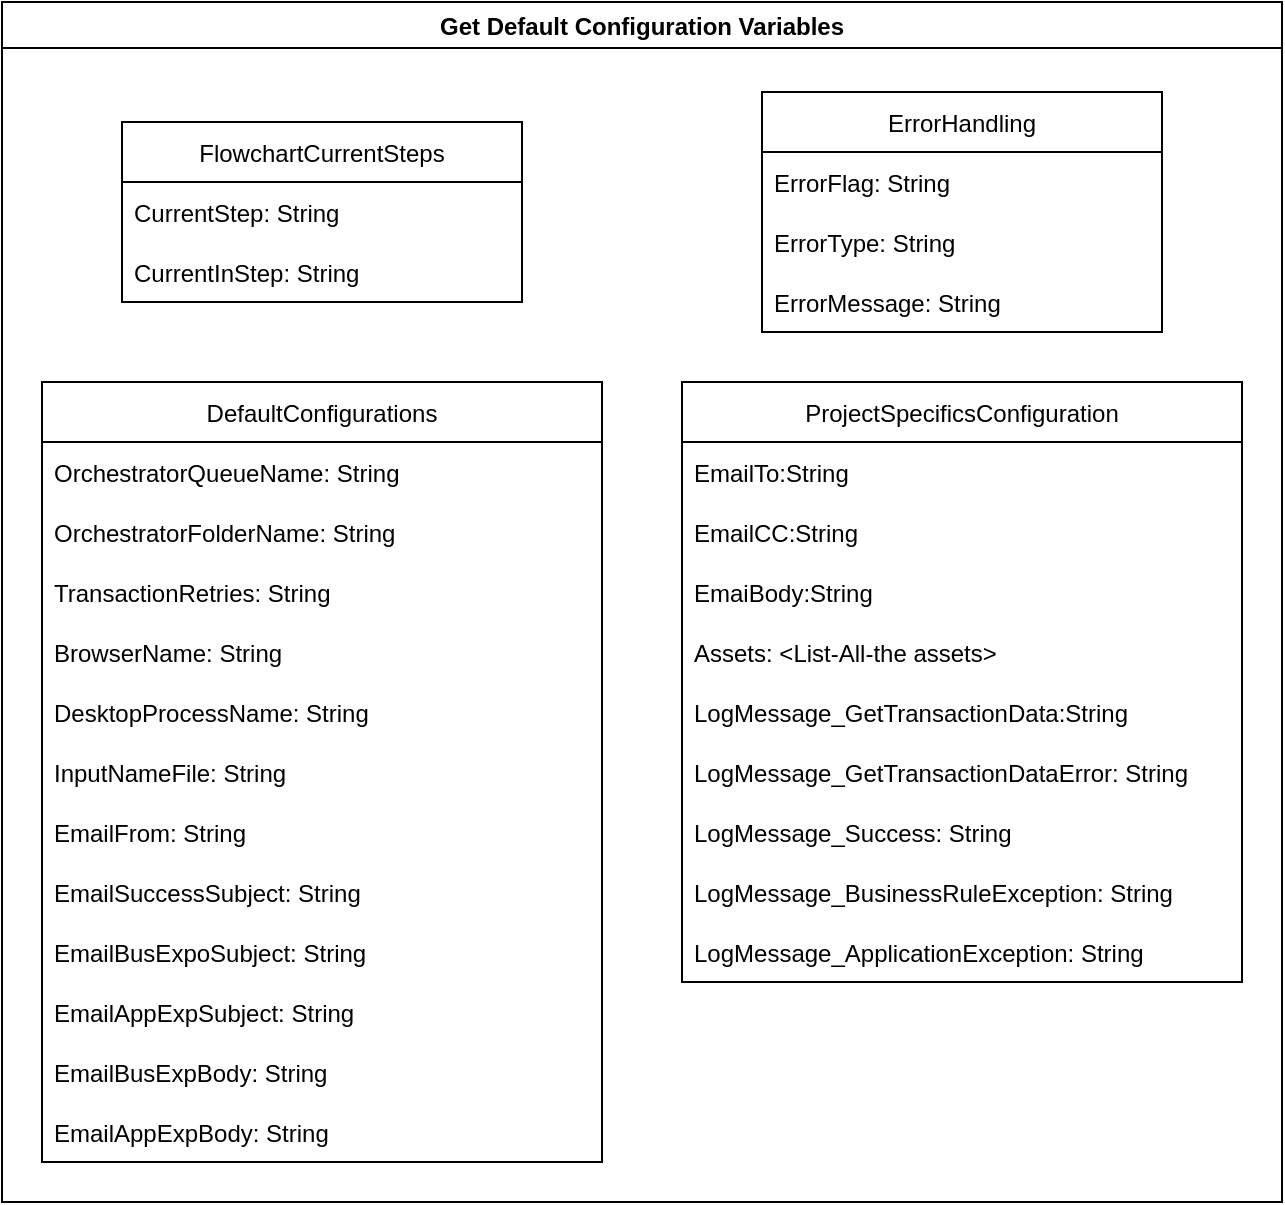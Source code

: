<mxfile version="15.6.8" type="device"><diagram id="OAMdvdhABcBRZHmdIIj_" name="Page-1"><mxGraphModel dx="1146" dy="526" grid="1" gridSize="10" guides="1" tooltips="1" connect="1" arrows="1" fold="1" page="1" pageScale="1" pageWidth="850" pageHeight="1100" math="0" shadow="0"><root><mxCell id="0"/><mxCell id="1" parent="0"/><mxCell id="MiHl6Z8xN7szTUGtaQP_-1" value="Get Default Configuration Variables" style="swimlane;" parent="1" vertex="1"><mxGeometry x="60" y="40" width="640" height="600" as="geometry"/></mxCell><mxCell id="MiHl6Z8xN7szTUGtaQP_-2" value="FlowchartCurrentSteps" style="swimlane;fontStyle=0;childLayout=stackLayout;horizontal=1;startSize=30;horizontalStack=0;resizeParent=1;resizeParentMax=0;resizeLast=0;collapsible=1;marginBottom=0;" parent="MiHl6Z8xN7szTUGtaQP_-1" vertex="1"><mxGeometry x="60" y="60" width="200" height="90" as="geometry"/></mxCell><mxCell id="MiHl6Z8xN7szTUGtaQP_-3" value="CurrentStep: String" style="text;strokeColor=none;fillColor=none;align=left;verticalAlign=middle;spacingLeft=4;spacingRight=4;overflow=hidden;points=[[0,0.5],[1,0.5]];portConstraint=eastwest;rotatable=0;" parent="MiHl6Z8xN7szTUGtaQP_-2" vertex="1"><mxGeometry y="30" width="200" height="30" as="geometry"/></mxCell><mxCell id="MiHl6Z8xN7szTUGtaQP_-4" value="CurrentInStep: String" style="text;strokeColor=none;fillColor=none;align=left;verticalAlign=middle;spacingLeft=4;spacingRight=4;overflow=hidden;points=[[0,0.5],[1,0.5]];portConstraint=eastwest;rotatable=0;" parent="MiHl6Z8xN7szTUGtaQP_-2" vertex="1"><mxGeometry y="60" width="200" height="30" as="geometry"/></mxCell><mxCell id="MiHl6Z8xN7szTUGtaQP_-6" value="ErrorHandling" style="swimlane;fontStyle=0;childLayout=stackLayout;horizontal=1;startSize=30;horizontalStack=0;resizeParent=1;resizeParentMax=0;resizeLast=0;collapsible=1;marginBottom=0;" parent="MiHl6Z8xN7szTUGtaQP_-1" vertex="1"><mxGeometry x="380" y="45" width="200" height="120" as="geometry"/></mxCell><mxCell id="MiHl6Z8xN7szTUGtaQP_-7" value="ErrorFlag: String" style="text;strokeColor=none;fillColor=none;align=left;verticalAlign=middle;spacingLeft=4;spacingRight=4;overflow=hidden;points=[[0,0.5],[1,0.5]];portConstraint=eastwest;rotatable=0;" parent="MiHl6Z8xN7szTUGtaQP_-6" vertex="1"><mxGeometry y="30" width="200" height="30" as="geometry"/></mxCell><mxCell id="MiHl6Z8xN7szTUGtaQP_-8" value="ErrorType: String" style="text;strokeColor=none;fillColor=none;align=left;verticalAlign=middle;spacingLeft=4;spacingRight=4;overflow=hidden;points=[[0,0.5],[1,0.5]];portConstraint=eastwest;rotatable=0;" parent="MiHl6Z8xN7szTUGtaQP_-6" vertex="1"><mxGeometry y="60" width="200" height="30" as="geometry"/></mxCell><mxCell id="MiHl6Z8xN7szTUGtaQP_-9" value="ErrorMessage: String" style="text;strokeColor=none;fillColor=none;align=left;verticalAlign=middle;spacingLeft=4;spacingRight=4;overflow=hidden;points=[[0,0.5],[1,0.5]];portConstraint=eastwest;rotatable=0;" parent="MiHl6Z8xN7szTUGtaQP_-6" vertex="1"><mxGeometry y="90" width="200" height="30" as="geometry"/></mxCell><mxCell id="MiHl6Z8xN7szTUGtaQP_-10" value="DefaultConfigurations" style="swimlane;fontStyle=0;childLayout=stackLayout;horizontal=1;startSize=30;horizontalStack=0;resizeParent=1;resizeParentMax=0;resizeLast=0;collapsible=1;marginBottom=0;" parent="MiHl6Z8xN7szTUGtaQP_-1" vertex="1"><mxGeometry x="20" y="190" width="280" height="390" as="geometry"/></mxCell><mxCell id="MiHl6Z8xN7szTUGtaQP_-17" value="OrchestratorQueueName: String" style="text;strokeColor=none;fillColor=none;align=left;verticalAlign=middle;spacingLeft=4;spacingRight=4;overflow=hidden;points=[[0,0.5],[1,0.5]];portConstraint=eastwest;rotatable=0;" parent="MiHl6Z8xN7szTUGtaQP_-10" vertex="1"><mxGeometry y="30" width="280" height="30" as="geometry"/></mxCell><mxCell id="MiHl6Z8xN7szTUGtaQP_-18" value="OrchestratorFolderName: String" style="text;strokeColor=none;fillColor=none;align=left;verticalAlign=middle;spacingLeft=4;spacingRight=4;overflow=hidden;points=[[0,0.5],[1,0.5]];portConstraint=eastwest;rotatable=0;" parent="MiHl6Z8xN7szTUGtaQP_-10" vertex="1"><mxGeometry y="60" width="280" height="30" as="geometry"/></mxCell><mxCell id="MiHl6Z8xN7szTUGtaQP_-19" value="TransactionRetries: String" style="text;strokeColor=none;fillColor=none;align=left;verticalAlign=middle;spacingLeft=4;spacingRight=4;overflow=hidden;points=[[0,0.5],[1,0.5]];portConstraint=eastwest;rotatable=0;" parent="MiHl6Z8xN7szTUGtaQP_-10" vertex="1"><mxGeometry y="90" width="280" height="30" as="geometry"/></mxCell><mxCell id="AcD-QZMsnm4K49KfGEhT-11" value="BrowserName: String" style="text;strokeColor=none;fillColor=none;align=left;verticalAlign=middle;spacingLeft=4;spacingRight=4;overflow=hidden;points=[[0,0.5],[1,0.5]];portConstraint=eastwest;rotatable=0;" vertex="1" parent="MiHl6Z8xN7szTUGtaQP_-10"><mxGeometry y="120" width="280" height="30" as="geometry"/></mxCell><mxCell id="AcD-QZMsnm4K49KfGEhT-10" value="DesktopProcessName: String" style="text;strokeColor=none;fillColor=none;align=left;verticalAlign=middle;spacingLeft=4;spacingRight=4;overflow=hidden;points=[[0,0.5],[1,0.5]];portConstraint=eastwest;rotatable=0;" vertex="1" parent="MiHl6Z8xN7szTUGtaQP_-10"><mxGeometry y="150" width="280" height="30" as="geometry"/></mxCell><mxCell id="MiHl6Z8xN7szTUGtaQP_-16" value="InputNameFile: String " style="text;strokeColor=none;fillColor=none;align=left;verticalAlign=middle;spacingLeft=4;spacingRight=4;overflow=hidden;points=[[0,0.5],[1,0.5]];portConstraint=eastwest;rotatable=0;" parent="MiHl6Z8xN7szTUGtaQP_-10" vertex="1"><mxGeometry y="180" width="280" height="30" as="geometry"/></mxCell><mxCell id="MiHl6Z8xN7szTUGtaQP_-11" value="EmailFrom: String" style="text;strokeColor=none;fillColor=none;align=left;verticalAlign=middle;spacingLeft=4;spacingRight=4;overflow=hidden;points=[[0,0.5],[1,0.5]];portConstraint=eastwest;rotatable=0;" parent="MiHl6Z8xN7szTUGtaQP_-10" vertex="1"><mxGeometry y="210" width="280" height="30" as="geometry"/></mxCell><mxCell id="MiHl6Z8xN7szTUGtaQP_-12" value="EmailSuccessSubject: String" style="text;strokeColor=none;fillColor=none;align=left;verticalAlign=middle;spacingLeft=4;spacingRight=4;overflow=hidden;points=[[0,0.5],[1,0.5]];portConstraint=eastwest;rotatable=0;" parent="MiHl6Z8xN7szTUGtaQP_-10" vertex="1"><mxGeometry y="240" width="280" height="30" as="geometry"/></mxCell><mxCell id="MiHl6Z8xN7szTUGtaQP_-15" value="EmailBusExpoSubject: String" style="text;strokeColor=none;fillColor=none;align=left;verticalAlign=middle;spacingLeft=4;spacingRight=4;overflow=hidden;points=[[0,0.5],[1,0.5]];portConstraint=eastwest;rotatable=0;" parent="MiHl6Z8xN7szTUGtaQP_-10" vertex="1"><mxGeometry y="270" width="280" height="30" as="geometry"/></mxCell><mxCell id="MiHl6Z8xN7szTUGtaQP_-13" value="EmailAppExpSubject: String" style="text;strokeColor=none;fillColor=none;align=left;verticalAlign=middle;spacingLeft=4;spacingRight=4;overflow=hidden;points=[[0,0.5],[1,0.5]];portConstraint=eastwest;rotatable=0;" parent="MiHl6Z8xN7szTUGtaQP_-10" vertex="1"><mxGeometry y="300" width="280" height="30" as="geometry"/></mxCell><mxCell id="AcD-QZMsnm4K49KfGEhT-1" value="EmailBusExpBody: String" style="text;strokeColor=none;fillColor=none;align=left;verticalAlign=middle;spacingLeft=4;spacingRight=4;overflow=hidden;points=[[0,0.5],[1,0.5]];portConstraint=eastwest;rotatable=0;" vertex="1" parent="MiHl6Z8xN7szTUGtaQP_-10"><mxGeometry y="330" width="280" height="30" as="geometry"/></mxCell><mxCell id="AcD-QZMsnm4K49KfGEhT-2" value="EmailAppExpBody: String" style="text;strokeColor=none;fillColor=none;align=left;verticalAlign=middle;spacingLeft=4;spacingRight=4;overflow=hidden;points=[[0,0.5],[1,0.5]];portConstraint=eastwest;rotatable=0;" vertex="1" parent="MiHl6Z8xN7szTUGtaQP_-10"><mxGeometry y="360" width="280" height="30" as="geometry"/></mxCell><mxCell id="AcD-QZMsnm4K49KfGEhT-4" value="ProjectSpecificsConfiguration" style="swimlane;fontStyle=0;childLayout=stackLayout;horizontal=1;startSize=30;horizontalStack=0;resizeParent=1;resizeParentMax=0;resizeLast=0;collapsible=1;marginBottom=0;" vertex="1" parent="MiHl6Z8xN7szTUGtaQP_-1"><mxGeometry x="340" y="190" width="280" height="300" as="geometry"/></mxCell><mxCell id="AcD-QZMsnm4K49KfGEhT-5" value="EmailTo:String" style="text;strokeColor=none;fillColor=none;align=left;verticalAlign=middle;spacingLeft=4;spacingRight=4;overflow=hidden;points=[[0,0.5],[1,0.5]];portConstraint=eastwest;rotatable=0;" vertex="1" parent="AcD-QZMsnm4K49KfGEhT-4"><mxGeometry y="30" width="280" height="30" as="geometry"/></mxCell><mxCell id="AcD-QZMsnm4K49KfGEhT-6" value="EmailCC:String" style="text;strokeColor=none;fillColor=none;align=left;verticalAlign=middle;spacingLeft=4;spacingRight=4;overflow=hidden;points=[[0,0.5],[1,0.5]];portConstraint=eastwest;rotatable=0;" vertex="1" parent="AcD-QZMsnm4K49KfGEhT-4"><mxGeometry y="60" width="280" height="30" as="geometry"/></mxCell><mxCell id="AcD-QZMsnm4K49KfGEhT-8" value="EmaiBody:String" style="text;strokeColor=none;fillColor=none;align=left;verticalAlign=middle;spacingLeft=4;spacingRight=4;overflow=hidden;points=[[0,0.5],[1,0.5]];portConstraint=eastwest;rotatable=0;" vertex="1" parent="AcD-QZMsnm4K49KfGEhT-4"><mxGeometry y="90" width="280" height="30" as="geometry"/></mxCell><mxCell id="AcD-QZMsnm4K49KfGEhT-7" value="Assets: &lt;List-All-the assets&gt;" style="text;strokeColor=none;fillColor=none;align=left;verticalAlign=middle;spacingLeft=4;spacingRight=4;overflow=hidden;points=[[0,0.5],[1,0.5]];portConstraint=eastwest;rotatable=0;" vertex="1" parent="AcD-QZMsnm4K49KfGEhT-4"><mxGeometry y="120" width="280" height="30" as="geometry"/></mxCell><mxCell id="AcD-QZMsnm4K49KfGEhT-12" value="LogMessage_GetTransactionData:String" style="text;strokeColor=none;fillColor=none;align=left;verticalAlign=middle;spacingLeft=4;spacingRight=4;overflow=hidden;points=[[0,0.5],[1,0.5]];portConstraint=eastwest;rotatable=0;" vertex="1" parent="AcD-QZMsnm4K49KfGEhT-4"><mxGeometry y="150" width="280" height="30" as="geometry"/></mxCell><mxCell id="AcD-QZMsnm4K49KfGEhT-15" value="LogMessage_GetTransactionDataError: String" style="text;strokeColor=none;fillColor=none;align=left;verticalAlign=middle;spacingLeft=4;spacingRight=4;overflow=hidden;points=[[0,0.5],[1,0.5]];portConstraint=eastwest;rotatable=0;" vertex="1" parent="AcD-QZMsnm4K49KfGEhT-4"><mxGeometry y="180" width="280" height="30" as="geometry"/></mxCell><mxCell id="AcD-QZMsnm4K49KfGEhT-17" value="LogMessage_Success: String" style="text;strokeColor=none;fillColor=none;align=left;verticalAlign=middle;spacingLeft=4;spacingRight=4;overflow=hidden;points=[[0,0.5],[1,0.5]];portConstraint=eastwest;rotatable=0;" vertex="1" parent="AcD-QZMsnm4K49KfGEhT-4"><mxGeometry y="210" width="280" height="30" as="geometry"/></mxCell><mxCell id="AcD-QZMsnm4K49KfGEhT-18" value="LogMessage_BusinessRuleException: String" style="text;strokeColor=none;fillColor=none;align=left;verticalAlign=middle;spacingLeft=4;spacingRight=4;overflow=hidden;points=[[0,0.5],[1,0.5]];portConstraint=eastwest;rotatable=0;" vertex="1" parent="AcD-QZMsnm4K49KfGEhT-4"><mxGeometry y="240" width="280" height="30" as="geometry"/></mxCell><mxCell id="AcD-QZMsnm4K49KfGEhT-19" value="LogMessage_ApplicationException: String" style="text;strokeColor=none;fillColor=none;align=left;verticalAlign=middle;spacingLeft=4;spacingRight=4;overflow=hidden;points=[[0,0.5],[1,0.5]];portConstraint=eastwest;rotatable=0;" vertex="1" parent="AcD-QZMsnm4K49KfGEhT-4"><mxGeometry y="270" width="280" height="30" as="geometry"/></mxCell></root></mxGraphModel></diagram></mxfile>